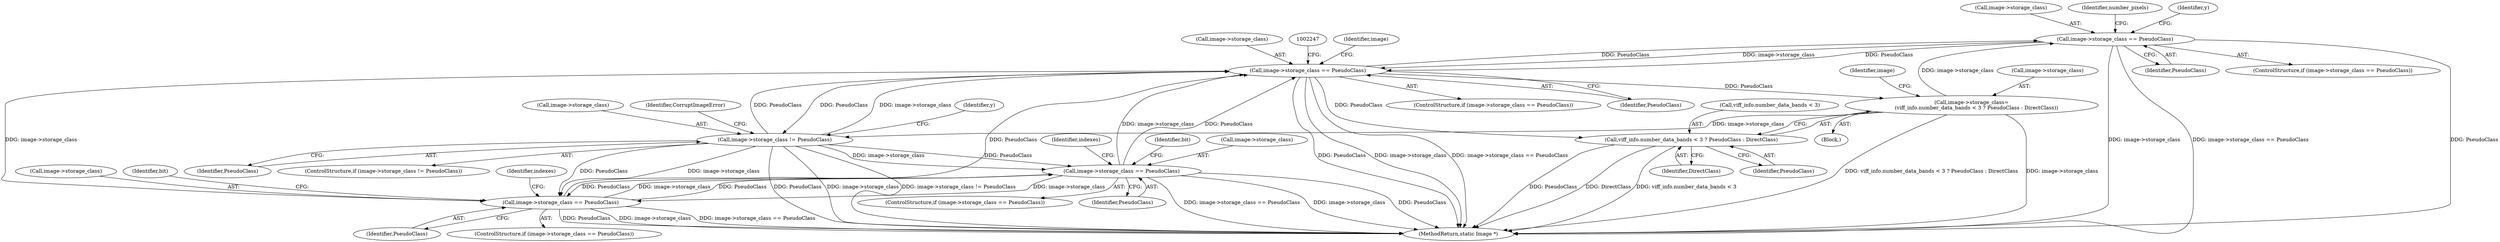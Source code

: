 digraph "0_ImageMagick_0474237508f39c4f783208123431815f1ededb76_1@pointer" {
"1001942" [label="(Call,image->storage_class == PseudoClass)"];
"1001136" [label="(Call,image->storage_class=\n      (viff_info.number_data_bands < 3 ? PseudoClass : DirectClass))"];
"1002241" [label="(Call,image->storage_class == PseudoClass)"];
"1001942" [label="(Call,image->storage_class == PseudoClass)"];
"1001708" [label="(Call,image->storage_class != PseudoClass)"];
"1001894" [label="(Call,image->storage_class == PseudoClass)"];
"1001817" [label="(Call,image->storage_class == PseudoClass)"];
"1001140" [label="(Call,viff_info.number_data_bands < 3 ? PseudoClass : DirectClass)"];
"1001942" [label="(Call,image->storage_class == PseudoClass)"];
"1001137" [label="(Call,image->storage_class)"];
"1001894" [label="(Call,image->storage_class == PseudoClass)"];
"1001150" [label="(Identifier,image)"];
"1001141" [label="(Call,viff_info.number_data_bands < 3)"];
"1001146" [label="(Identifier,PseudoClass)"];
"1001816" [label="(ControlStructure,if (image->storage_class == PseudoClass))"];
"1001943" [label="(Call,image->storage_class)"];
"1001818" [label="(Call,image->storage_class)"];
"1001136" [label="(Call,image->storage_class=\n      (viff_info.number_data_bands < 3 ? PseudoClass : DirectClass))"];
"1002253" [label="(Identifier,image)"];
"1001817" [label="(Call,image->storage_class == PseudoClass)"];
"1001854" [label="(Identifier,bit)"];
"1001946" [label="(Identifier,PseudoClass)"];
"1002038" [label="(Identifier,number_pixels)"];
"1002240" [label="(ControlStructure,if (image->storage_class == PseudoClass))"];
"1001712" [label="(Identifier,PseudoClass)"];
"1001147" [label="(Identifier,DirectClass)"];
"1001777" [label="(Identifier,bit)"];
"1000215" [label="(Block,)"];
"1001718" [label="(Identifier,y)"];
"1002358" [label="(MethodReturn,static Image *)"];
"1001895" [label="(Call,image->storage_class)"];
"1002245" [label="(Identifier,PseudoClass)"];
"1001824" [label="(Identifier,indexes)"];
"1001708" [label="(Call,image->storage_class != PseudoClass)"];
"1002242" [label="(Call,image->storage_class)"];
"1001901" [label="(Identifier,indexes)"];
"1001949" [label="(Identifier,y)"];
"1001709" [label="(Call,image->storage_class)"];
"1001821" [label="(Identifier,PseudoClass)"];
"1001893" [label="(ControlStructure,if (image->storage_class == PseudoClass))"];
"1001714" [label="(Identifier,CorruptImageError)"];
"1001140" [label="(Call,viff_info.number_data_bands < 3 ? PseudoClass : DirectClass)"];
"1001898" [label="(Identifier,PseudoClass)"];
"1001941" [label="(ControlStructure,if (image->storage_class == PseudoClass))"];
"1002241" [label="(Call,image->storage_class == PseudoClass)"];
"1001707" [label="(ControlStructure,if (image->storage_class != PseudoClass))"];
"1001942" -> "1001941"  [label="AST: "];
"1001942" -> "1001946"  [label="CFG: "];
"1001943" -> "1001942"  [label="AST: "];
"1001946" -> "1001942"  [label="AST: "];
"1001949" -> "1001942"  [label="CFG: "];
"1002038" -> "1001942"  [label="CFG: "];
"1001942" -> "1002358"  [label="DDG: image->storage_class"];
"1001942" -> "1002358"  [label="DDG: image->storage_class == PseudoClass"];
"1001942" -> "1002358"  [label="DDG: PseudoClass"];
"1001136" -> "1001942"  [label="DDG: image->storage_class"];
"1002241" -> "1001942"  [label="DDG: PseudoClass"];
"1001942" -> "1002241"  [label="DDG: image->storage_class"];
"1001942" -> "1002241"  [label="DDG: PseudoClass"];
"1001136" -> "1000215"  [label="AST: "];
"1001136" -> "1001140"  [label="CFG: "];
"1001137" -> "1001136"  [label="AST: "];
"1001140" -> "1001136"  [label="AST: "];
"1001150" -> "1001136"  [label="CFG: "];
"1001136" -> "1002358"  [label="DDG: viff_info.number_data_bands < 3 ? PseudoClass : DirectClass"];
"1001136" -> "1002358"  [label="DDG: image->storage_class"];
"1002241" -> "1001136"  [label="DDG: PseudoClass"];
"1001136" -> "1001708"  [label="DDG: image->storage_class"];
"1002241" -> "1002240"  [label="AST: "];
"1002241" -> "1002245"  [label="CFG: "];
"1002242" -> "1002241"  [label="AST: "];
"1002245" -> "1002241"  [label="AST: "];
"1002247" -> "1002241"  [label="CFG: "];
"1002253" -> "1002241"  [label="CFG: "];
"1002241" -> "1002358"  [label="DDG: PseudoClass"];
"1002241" -> "1002358"  [label="DDG: image->storage_class"];
"1002241" -> "1002358"  [label="DDG: image->storage_class == PseudoClass"];
"1002241" -> "1001140"  [label="DDG: PseudoClass"];
"1002241" -> "1001708"  [label="DDG: PseudoClass"];
"1001708" -> "1002241"  [label="DDG: image->storage_class"];
"1001708" -> "1002241"  [label="DDG: PseudoClass"];
"1001894" -> "1002241"  [label="DDG: image->storage_class"];
"1001894" -> "1002241"  [label="DDG: PseudoClass"];
"1001817" -> "1002241"  [label="DDG: image->storage_class"];
"1001817" -> "1002241"  [label="DDG: PseudoClass"];
"1001708" -> "1001707"  [label="AST: "];
"1001708" -> "1001712"  [label="CFG: "];
"1001709" -> "1001708"  [label="AST: "];
"1001712" -> "1001708"  [label="AST: "];
"1001714" -> "1001708"  [label="CFG: "];
"1001718" -> "1001708"  [label="CFG: "];
"1001708" -> "1002358"  [label="DDG: image->storage_class"];
"1001708" -> "1002358"  [label="DDG: image->storage_class != PseudoClass"];
"1001708" -> "1002358"  [label="DDG: PseudoClass"];
"1001708" -> "1001817"  [label="DDG: image->storage_class"];
"1001708" -> "1001817"  [label="DDG: PseudoClass"];
"1001708" -> "1001894"  [label="DDG: image->storage_class"];
"1001708" -> "1001894"  [label="DDG: PseudoClass"];
"1001894" -> "1001893"  [label="AST: "];
"1001894" -> "1001898"  [label="CFG: "];
"1001895" -> "1001894"  [label="AST: "];
"1001898" -> "1001894"  [label="AST: "];
"1001901" -> "1001894"  [label="CFG: "];
"1001854" -> "1001894"  [label="CFG: "];
"1001894" -> "1002358"  [label="DDG: image->storage_class == PseudoClass"];
"1001894" -> "1002358"  [label="DDG: image->storage_class"];
"1001894" -> "1002358"  [label="DDG: PseudoClass"];
"1001894" -> "1001817"  [label="DDG: image->storage_class"];
"1001894" -> "1001817"  [label="DDG: PseudoClass"];
"1001817" -> "1001894"  [label="DDG: image->storage_class"];
"1001817" -> "1001894"  [label="DDG: PseudoClass"];
"1001817" -> "1001816"  [label="AST: "];
"1001817" -> "1001821"  [label="CFG: "];
"1001818" -> "1001817"  [label="AST: "];
"1001821" -> "1001817"  [label="AST: "];
"1001824" -> "1001817"  [label="CFG: "];
"1001777" -> "1001817"  [label="CFG: "];
"1001817" -> "1002358"  [label="DDG: PseudoClass"];
"1001817" -> "1002358"  [label="DDG: image->storage_class"];
"1001817" -> "1002358"  [label="DDG: image->storage_class == PseudoClass"];
"1001140" -> "1001146"  [label="CFG: "];
"1001140" -> "1001147"  [label="CFG: "];
"1001141" -> "1001140"  [label="AST: "];
"1001146" -> "1001140"  [label="AST: "];
"1001147" -> "1001140"  [label="AST: "];
"1001140" -> "1002358"  [label="DDG: PseudoClass"];
"1001140" -> "1002358"  [label="DDG: DirectClass"];
"1001140" -> "1002358"  [label="DDG: viff_info.number_data_bands < 3"];
}
